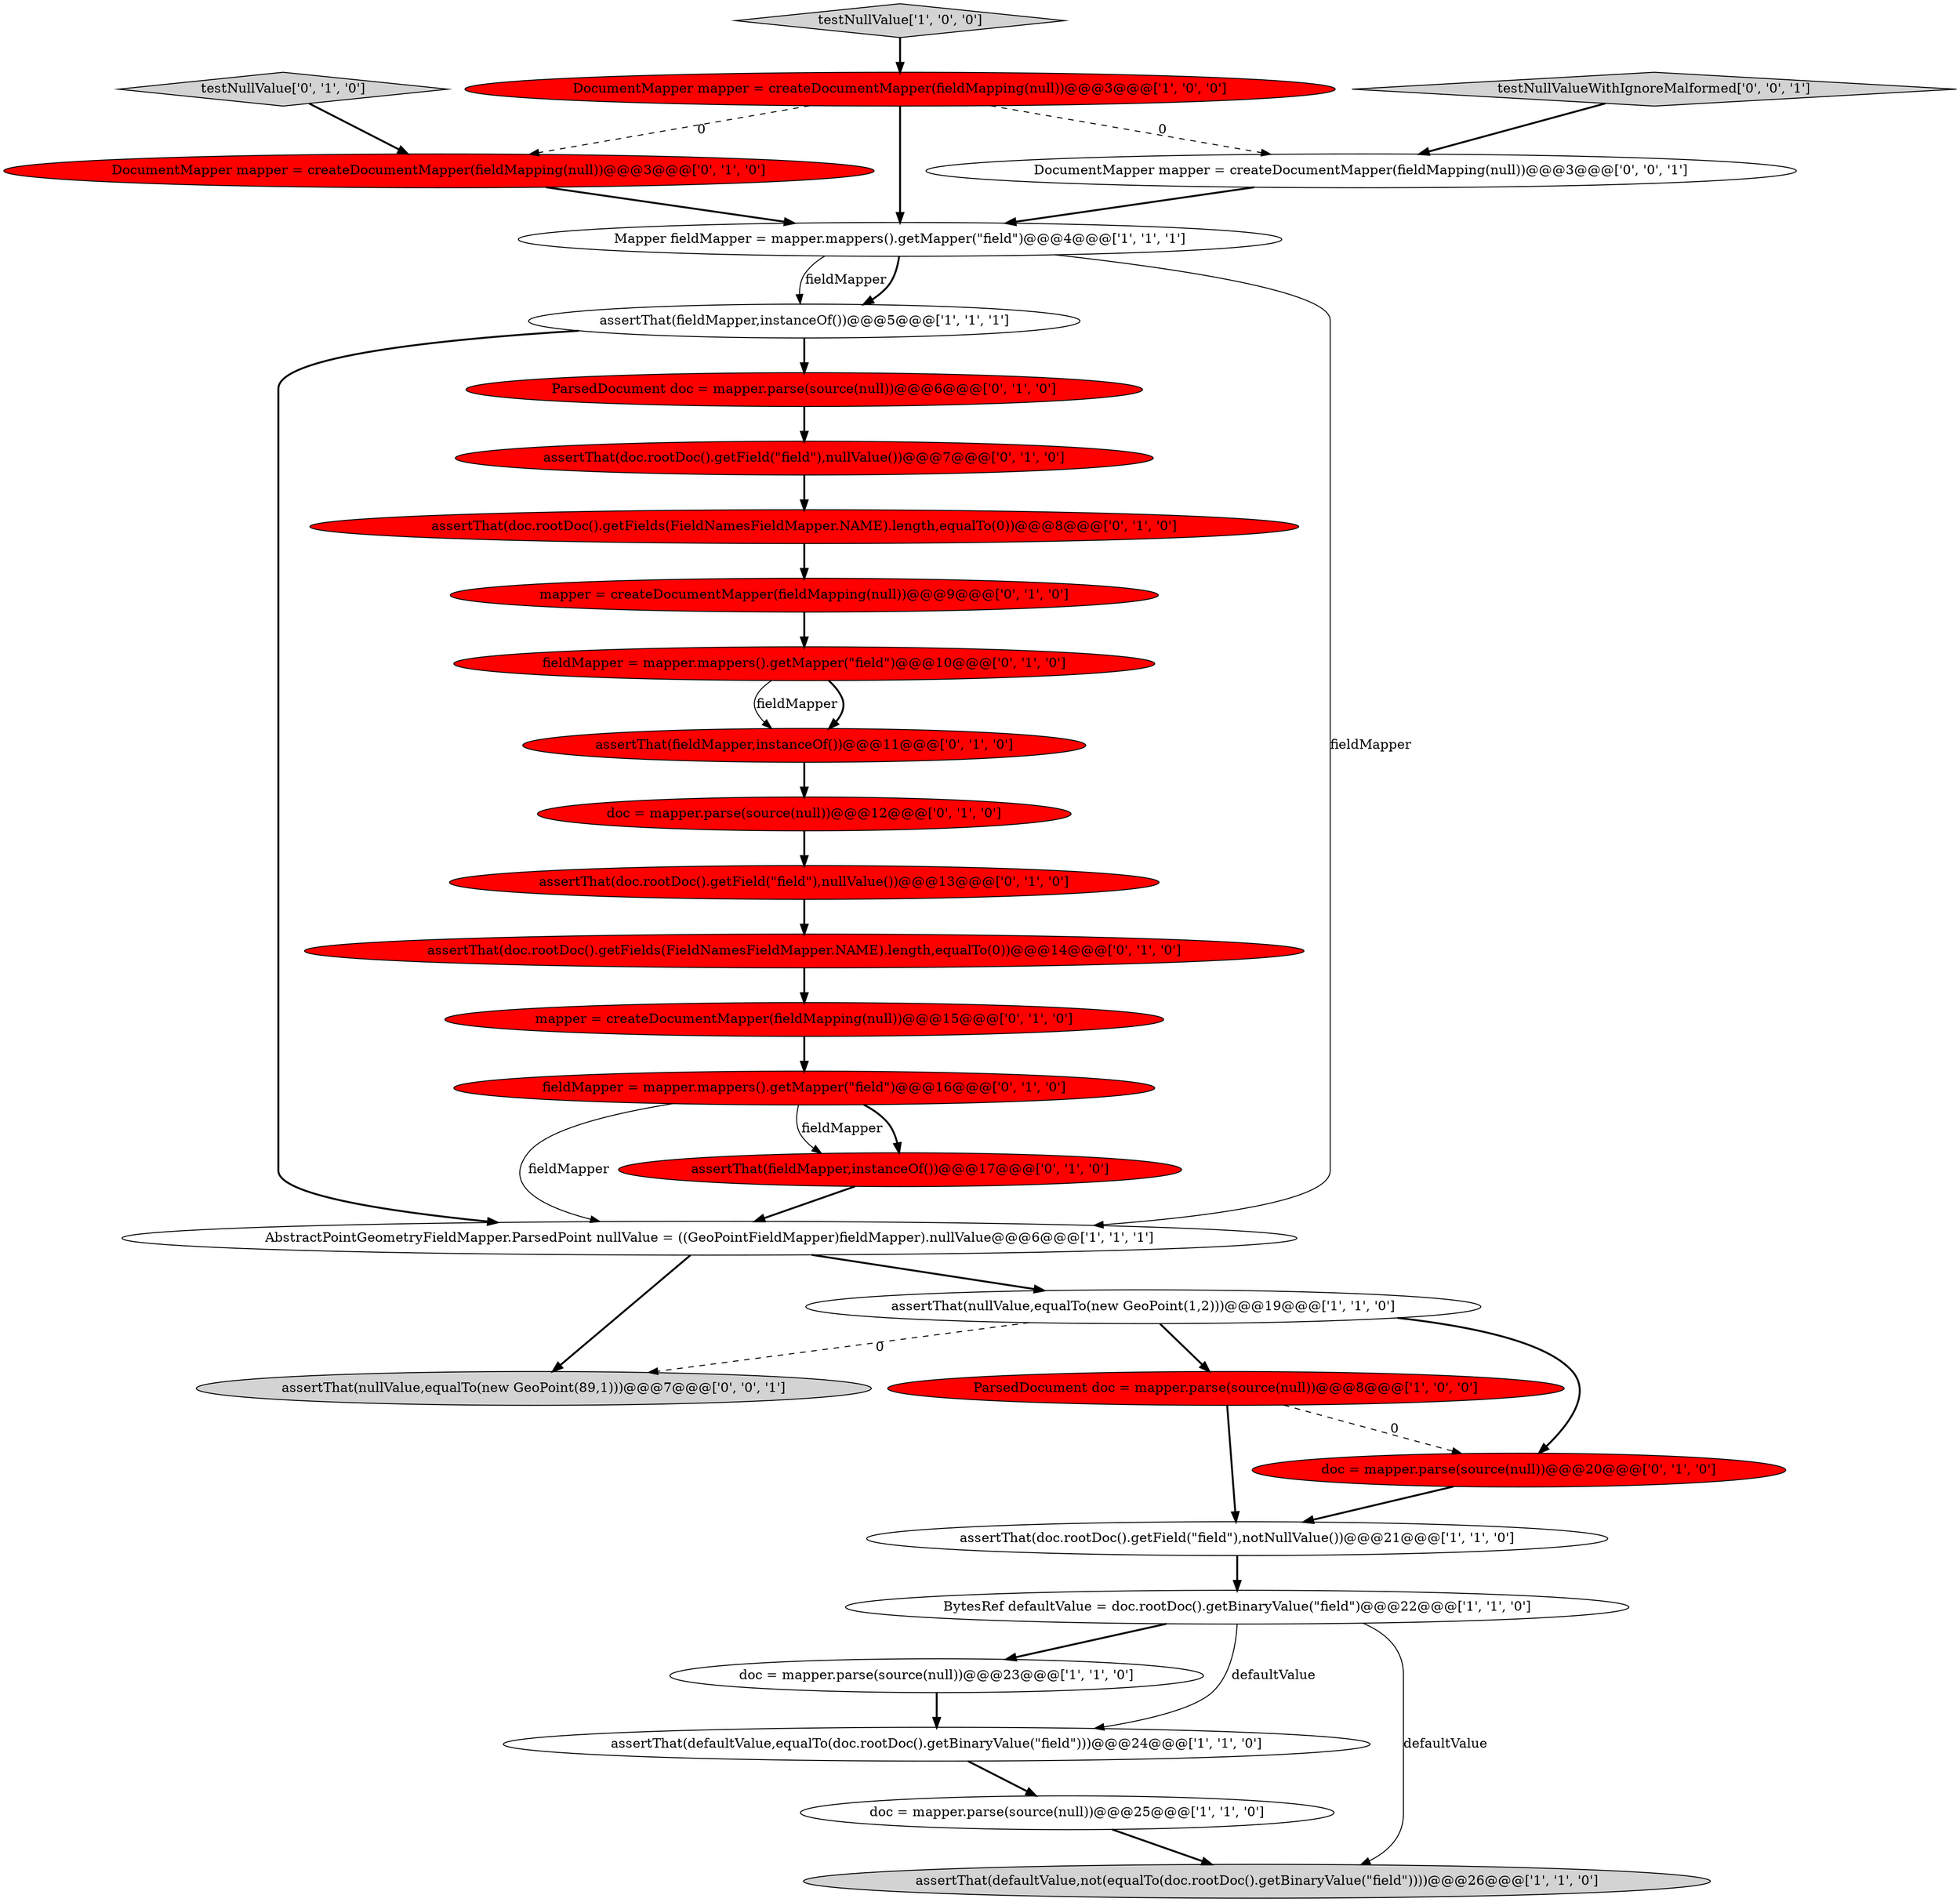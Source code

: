 digraph {
12 [style = filled, label = "assertThat(doc.rootDoc().getField(\"field\"),notNullValue())@@@21@@@['1', '1', '0']", fillcolor = white, shape = ellipse image = "AAA0AAABBB1BBB"];
17 [style = filled, label = "assertThat(doc.rootDoc().getField(\"field\"),nullValue())@@@7@@@['0', '1', '0']", fillcolor = red, shape = ellipse image = "AAA1AAABBB2BBB"];
3 [style = filled, label = "assertThat(nullValue,equalTo(new GeoPoint(1,2)))@@@19@@@['1', '1', '0']", fillcolor = white, shape = ellipse image = "AAA0AAABBB1BBB"];
1 [style = filled, label = "assertThat(fieldMapper,instanceOf())@@@5@@@['1', '1', '1']", fillcolor = white, shape = ellipse image = "AAA0AAABBB1BBB"];
15 [style = filled, label = "mapper = createDocumentMapper(fieldMapping(null))@@@15@@@['0', '1', '0']", fillcolor = red, shape = ellipse image = "AAA1AAABBB2BBB"];
27 [style = filled, label = "fieldMapper = mapper.mappers().getMapper(\"field\")@@@10@@@['0', '1', '0']", fillcolor = red, shape = ellipse image = "AAA1AAABBB2BBB"];
0 [style = filled, label = "Mapper fieldMapper = mapper.mappers().getMapper(\"field\")@@@4@@@['1', '1', '1']", fillcolor = white, shape = ellipse image = "AAA0AAABBB1BBB"];
30 [style = filled, label = "assertThat(nullValue,equalTo(new GeoPoint(89,1)))@@@7@@@['0', '0', '1']", fillcolor = lightgray, shape = ellipse image = "AAA0AAABBB3BBB"];
5 [style = filled, label = "doc = mapper.parse(source(null))@@@25@@@['1', '1', '0']", fillcolor = white, shape = ellipse image = "AAA0AAABBB1BBB"];
6 [style = filled, label = "BytesRef defaultValue = doc.rootDoc().getBinaryValue(\"field\")@@@22@@@['1', '1', '0']", fillcolor = white, shape = ellipse image = "AAA0AAABBB1BBB"];
9 [style = filled, label = "DocumentMapper mapper = createDocumentMapper(fieldMapping(null))@@@3@@@['1', '0', '0']", fillcolor = red, shape = ellipse image = "AAA1AAABBB1BBB"];
23 [style = filled, label = "fieldMapper = mapper.mappers().getMapper(\"field\")@@@16@@@['0', '1', '0']", fillcolor = red, shape = ellipse image = "AAA1AAABBB2BBB"];
8 [style = filled, label = "assertThat(defaultValue,equalTo(doc.rootDoc().getBinaryValue(\"field\")))@@@24@@@['1', '1', '0']", fillcolor = white, shape = ellipse image = "AAA0AAABBB1BBB"];
11 [style = filled, label = "ParsedDocument doc = mapper.parse(source(null))@@@8@@@['1', '0', '0']", fillcolor = red, shape = ellipse image = "AAA1AAABBB1BBB"];
4 [style = filled, label = "testNullValue['1', '0', '0']", fillcolor = lightgray, shape = diamond image = "AAA0AAABBB1BBB"];
7 [style = filled, label = "assertThat(defaultValue,not(equalTo(doc.rootDoc().getBinaryValue(\"field\"))))@@@26@@@['1', '1', '0']", fillcolor = lightgray, shape = ellipse image = "AAA0AAABBB1BBB"];
20 [style = filled, label = "doc = mapper.parse(source(null))@@@12@@@['0', '1', '0']", fillcolor = red, shape = ellipse image = "AAA1AAABBB2BBB"];
24 [style = filled, label = "testNullValue['0', '1', '0']", fillcolor = lightgray, shape = diamond image = "AAA0AAABBB2BBB"];
26 [style = filled, label = "ParsedDocument doc = mapper.parse(source(null))@@@6@@@['0', '1', '0']", fillcolor = red, shape = ellipse image = "AAA1AAABBB2BBB"];
2 [style = filled, label = "AbstractPointGeometryFieldMapper.ParsedPoint nullValue = ((GeoPointFieldMapper)fieldMapper).nullValue@@@6@@@['1', '1', '1']", fillcolor = white, shape = ellipse image = "AAA0AAABBB1BBB"];
22 [style = filled, label = "assertThat(doc.rootDoc().getField(\"field\"),nullValue())@@@13@@@['0', '1', '0']", fillcolor = red, shape = ellipse image = "AAA1AAABBB2BBB"];
16 [style = filled, label = "mapper = createDocumentMapper(fieldMapping(null))@@@9@@@['0', '1', '0']", fillcolor = red, shape = ellipse image = "AAA1AAABBB2BBB"];
18 [style = filled, label = "assertThat(doc.rootDoc().getFields(FieldNamesFieldMapper.NAME).length,equalTo(0))@@@14@@@['0', '1', '0']", fillcolor = red, shape = ellipse image = "AAA1AAABBB2BBB"];
13 [style = filled, label = "assertThat(doc.rootDoc().getFields(FieldNamesFieldMapper.NAME).length,equalTo(0))@@@8@@@['0', '1', '0']", fillcolor = red, shape = ellipse image = "AAA1AAABBB2BBB"];
28 [style = filled, label = "testNullValueWithIgnoreMalformed['0', '0', '1']", fillcolor = lightgray, shape = diamond image = "AAA0AAABBB3BBB"];
21 [style = filled, label = "assertThat(fieldMapper,instanceOf())@@@17@@@['0', '1', '0']", fillcolor = red, shape = ellipse image = "AAA1AAABBB2BBB"];
25 [style = filled, label = "doc = mapper.parse(source(null))@@@20@@@['0', '1', '0']", fillcolor = red, shape = ellipse image = "AAA1AAABBB2BBB"];
10 [style = filled, label = "doc = mapper.parse(source(null))@@@23@@@['1', '1', '0']", fillcolor = white, shape = ellipse image = "AAA0AAABBB1BBB"];
19 [style = filled, label = "DocumentMapper mapper = createDocumentMapper(fieldMapping(null))@@@3@@@['0', '1', '0']", fillcolor = red, shape = ellipse image = "AAA1AAABBB2BBB"];
29 [style = filled, label = "DocumentMapper mapper = createDocumentMapper(fieldMapping(null))@@@3@@@['0', '0', '1']", fillcolor = white, shape = ellipse image = "AAA0AAABBB3BBB"];
14 [style = filled, label = "assertThat(fieldMapper,instanceOf())@@@11@@@['0', '1', '0']", fillcolor = red, shape = ellipse image = "AAA1AAABBB2BBB"];
4->9 [style = bold, label=""];
28->29 [style = bold, label=""];
15->23 [style = bold, label=""];
3->30 [style = dashed, label="0"];
24->19 [style = bold, label=""];
9->0 [style = bold, label=""];
16->27 [style = bold, label=""];
27->14 [style = bold, label=""];
26->17 [style = bold, label=""];
0->1 [style = solid, label="fieldMapper"];
6->7 [style = solid, label="defaultValue"];
3->25 [style = bold, label=""];
2->3 [style = bold, label=""];
18->15 [style = bold, label=""];
29->0 [style = bold, label=""];
3->11 [style = bold, label=""];
11->12 [style = bold, label=""];
0->2 [style = solid, label="fieldMapper"];
23->2 [style = solid, label="fieldMapper"];
1->26 [style = bold, label=""];
12->6 [style = bold, label=""];
13->16 [style = bold, label=""];
19->0 [style = bold, label=""];
20->22 [style = bold, label=""];
21->2 [style = bold, label=""];
9->19 [style = dashed, label="0"];
6->8 [style = solid, label="defaultValue"];
22->18 [style = bold, label=""];
9->29 [style = dashed, label="0"];
10->8 [style = bold, label=""];
8->5 [style = bold, label=""];
23->21 [style = bold, label=""];
25->12 [style = bold, label=""];
0->1 [style = bold, label=""];
6->10 [style = bold, label=""];
11->25 [style = dashed, label="0"];
5->7 [style = bold, label=""];
1->2 [style = bold, label=""];
17->13 [style = bold, label=""];
2->30 [style = bold, label=""];
27->14 [style = solid, label="fieldMapper"];
23->21 [style = solid, label="fieldMapper"];
14->20 [style = bold, label=""];
}
